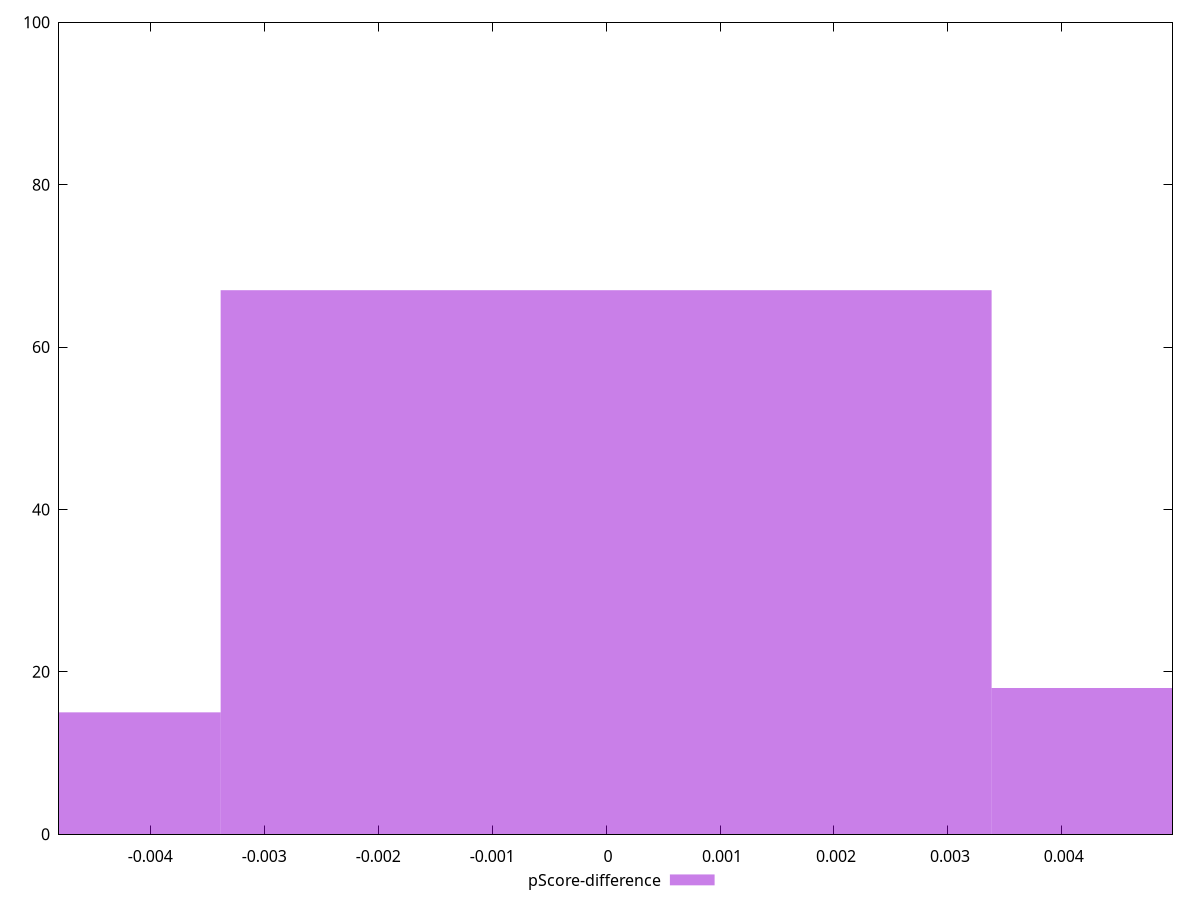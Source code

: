 reset

$pScoreDifference <<EOF
0.006766505339502993 18
0 67
-0.006766505339502993 15
EOF

set key outside below
set boxwidth 0.006766505339502993
set xrange [-0.004801927438666642:0.004970902856991394]
set yrange [0:100]
set trange [0:100]
set style fill transparent solid 0.5 noborder
set terminal svg size 640, 490 enhanced background rgb 'white'
set output "report_00017_2021-02-10T15-08-03.406Z/largest-contentful-paint/samples/pages+cached+noadtech+nomedia/pScore-difference/histogram.svg"

plot $pScoreDifference title "pScore-difference" with boxes

reset
